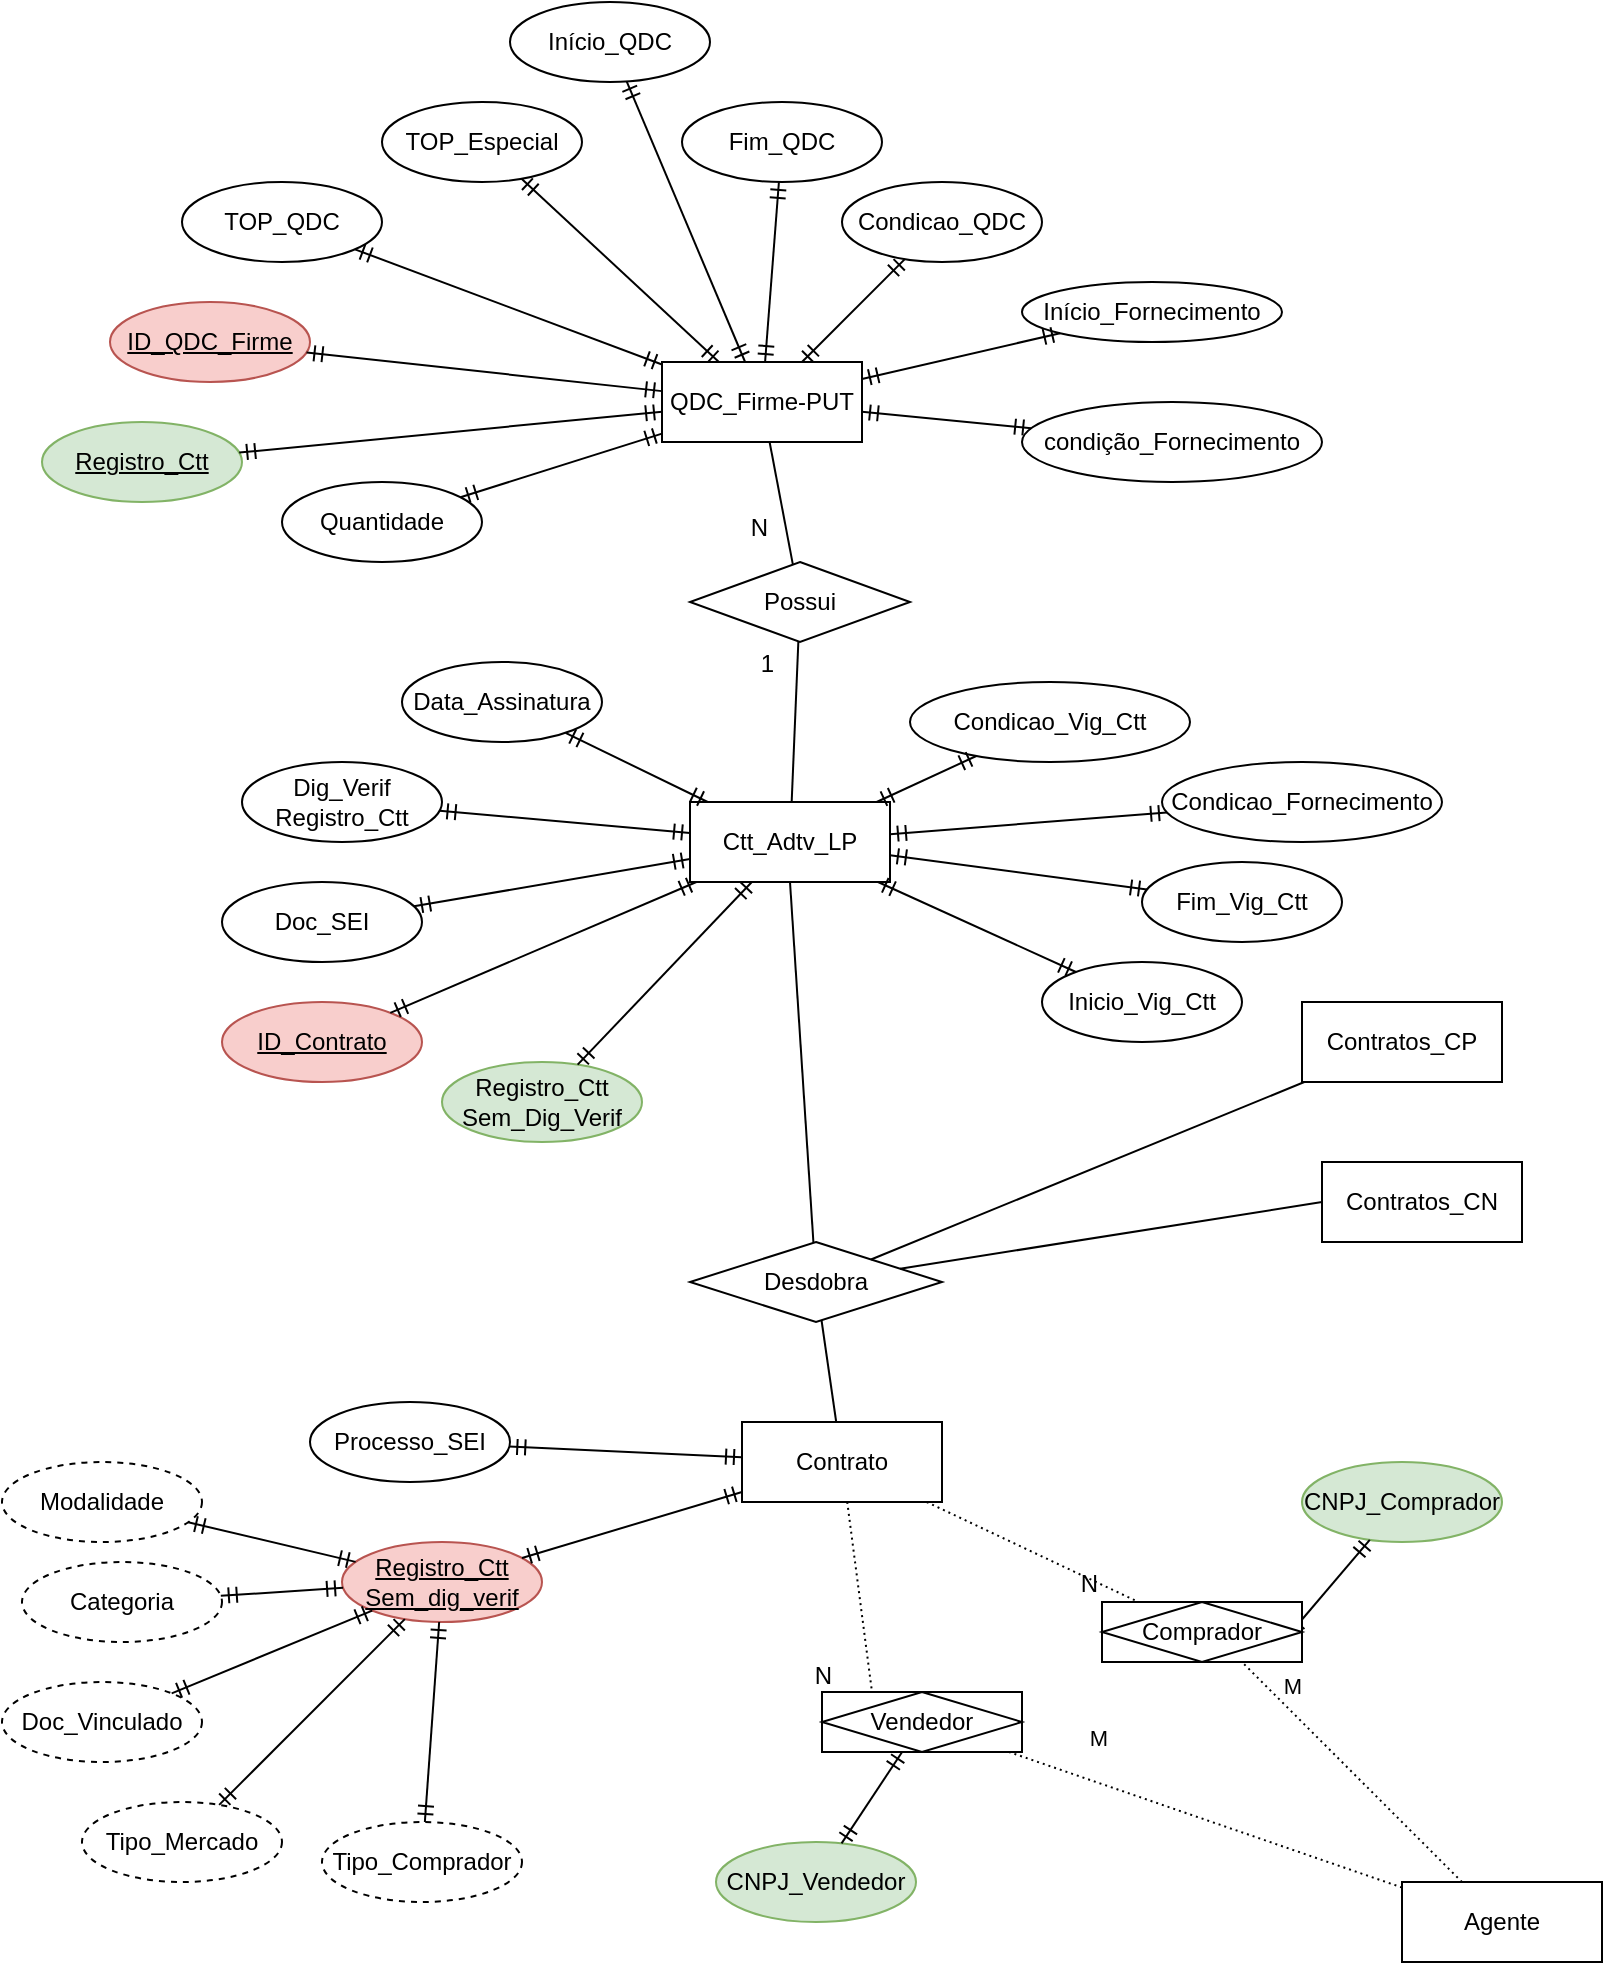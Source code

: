 <mxfile version="18.0.2" type="github">
  <diagram id="z1BtHYFctcjBthbJJMaT" name="Page-1">
    <mxGraphModel dx="1422" dy="762" grid="1" gridSize="10" guides="1" tooltips="1" connect="1" arrows="1" fold="1" page="1" pageScale="1" pageWidth="827" pageHeight="1169" math="0" shadow="0">
      <root>
        <mxCell id="0" />
        <mxCell id="1" parent="0" />
        <mxCell id="Wu606X-JvPXH9mhJWYIT-1" value="Agente" style="whiteSpace=wrap;html=1;align=center;" parent="1" vertex="1">
          <mxGeometry x="710" y="1100" width="100" height="40" as="geometry" />
        </mxCell>
        <mxCell id="Wu606X-JvPXH9mhJWYIT-5" value="M" style="endArrow=none;html=1;rounded=0;dashed=1;dashPattern=1 2;entryX=0.66;entryY=0.867;entryDx=0;entryDy=0;entryPerimeter=0;" parent="1" source="Wu606X-JvPXH9mhJWYIT-1" target="yKtcP5rsoNFj0mbVy7FB-18" edge="1">
          <mxGeometry x="0.615" y="-9" relative="1" as="geometry">
            <mxPoint x="330" y="790" as="sourcePoint" />
            <mxPoint x="690" y="1040" as="targetPoint" />
            <mxPoint x="1" as="offset" />
          </mxGeometry>
        </mxCell>
        <mxCell id="Wu606X-JvPXH9mhJWYIT-7" value="" style="endArrow=none;html=1;rounded=0;dashed=1;dashPattern=1 2;" parent="1" source="yKtcP5rsoNFj0mbVy7FB-27" target="yKtcP5rsoNFj0mbVy7FB-18" edge="1">
          <mxGeometry relative="1" as="geometry">
            <mxPoint x="490" y="870" as="sourcePoint" />
            <mxPoint x="600" y="1000" as="targetPoint" />
          </mxGeometry>
        </mxCell>
        <mxCell id="Wu606X-JvPXH9mhJWYIT-8" value="N" style="resizable=0;html=1;align=right;verticalAlign=bottom;" parent="Wu606X-JvPXH9mhJWYIT-7" connectable="0" vertex="1">
          <mxGeometry x="1" relative="1" as="geometry">
            <mxPoint x="-20" as="offset" />
          </mxGeometry>
        </mxCell>
        <mxCell id="Wu606X-JvPXH9mhJWYIT-9" value="Ctt_Adtv_LP" style="whiteSpace=wrap;html=1;align=center;" parent="1" vertex="1">
          <mxGeometry x="354" y="560" width="100" height="40" as="geometry" />
        </mxCell>
        <mxCell id="Wu606X-JvPXH9mhJWYIT-10" value="Contratos_CP" style="whiteSpace=wrap;html=1;align=center;" parent="1" vertex="1">
          <mxGeometry x="660" y="660" width="100" height="40" as="geometry" />
        </mxCell>
        <mxCell id="Wu606X-JvPXH9mhJWYIT-11" value="Contratos_CN" style="whiteSpace=wrap;html=1;align=center;" parent="1" vertex="1">
          <mxGeometry x="670" y="740" width="100" height="40" as="geometry" />
        </mxCell>
        <mxCell id="Wu606X-JvPXH9mhJWYIT-16" value="CNPJ_Comprador" style="ellipse;whiteSpace=wrap;html=1;align=center;fillColor=#d5e8d4;strokeColor=#82b366;" parent="1" vertex="1">
          <mxGeometry x="660" y="890" width="100" height="40" as="geometry" />
        </mxCell>
        <mxCell id="Wu606X-JvPXH9mhJWYIT-18" value="CNPJ_Vendedor" style="ellipse;whiteSpace=wrap;html=1;align=center;fillColor=#d5e8d4;strokeColor=#82b366;" parent="1" vertex="1">
          <mxGeometry x="367" y="1080" width="100" height="40" as="geometry" />
        </mxCell>
        <mxCell id="Wu606X-JvPXH9mhJWYIT-19" value="" style="fontSize=12;html=1;endArrow=ERmandOne;startArrow=ERmandOne;rounded=0;entryX=0.93;entryY=0.567;entryDx=0;entryDy=0;entryPerimeter=0;" parent="1" source="Wu606X-JvPXH9mhJWYIT-16" target="yKtcP5rsoNFj0mbVy7FB-18" edge="1">
          <mxGeometry width="100" height="100" relative="1" as="geometry">
            <mxPoint x="360" y="840" as="sourcePoint" />
            <mxPoint x="100" y="1050" as="targetPoint" />
          </mxGeometry>
        </mxCell>
        <mxCell id="Wu606X-JvPXH9mhJWYIT-20" value="" style="fontSize=12;html=1;endArrow=ERmandOne;startArrow=ERmandOne;rounded=0;" parent="1" source="Wu606X-JvPXH9mhJWYIT-18" target="yKtcP5rsoNFj0mbVy7FB-11" edge="1">
          <mxGeometry width="100" height="100" relative="1" as="geometry">
            <mxPoint x="300.422" y="864.128" as="sourcePoint" />
            <mxPoint x="237.5" y="1060" as="targetPoint" />
            <Array as="points" />
          </mxGeometry>
        </mxCell>
        <mxCell id="Wu606X-JvPXH9mhJWYIT-21" value="Processo_SEI" style="ellipse;whiteSpace=wrap;html=1;align=center;" parent="1" vertex="1">
          <mxGeometry x="164" y="860" width="100" height="40" as="geometry" />
        </mxCell>
        <mxCell id="Wu606X-JvPXH9mhJWYIT-22" value="Doc_SEI" style="ellipse;whiteSpace=wrap;html=1;align=center;" parent="1" vertex="1">
          <mxGeometry x="120" y="600" width="100" height="40" as="geometry" />
        </mxCell>
        <mxCell id="Wu606X-JvPXH9mhJWYIT-23" value="Inicio_Vig_Ctt" style="ellipse;whiteSpace=wrap;html=1;align=center;" parent="1" vertex="1">
          <mxGeometry x="530" y="640" width="100" height="40" as="geometry" />
        </mxCell>
        <mxCell id="Wu606X-JvPXH9mhJWYIT-24" value="Fim_Vig_Ctt" style="ellipse;whiteSpace=wrap;html=1;align=center;" parent="1" vertex="1">
          <mxGeometry x="580" y="590" width="100" height="40" as="geometry" />
        </mxCell>
        <mxCell id="Wu606X-JvPXH9mhJWYIT-26" value="Registro_Ctt Sem_dig_verif" style="ellipse;whiteSpace=wrap;html=1;align=center;fontStyle=4;fillColor=#f8cecc;strokeColor=#b85450;" parent="1" vertex="1">
          <mxGeometry x="180" y="930" width="100" height="40" as="geometry" />
        </mxCell>
        <mxCell id="Wu606X-JvPXH9mhJWYIT-27" value="Doc_Vinculado" style="ellipse;whiteSpace=wrap;html=1;align=center;dashed=1;" parent="1" vertex="1">
          <mxGeometry x="10" y="1000" width="100" height="40" as="geometry" />
        </mxCell>
        <mxCell id="Wu606X-JvPXH9mhJWYIT-28" value="Categoria" style="ellipse;whiteSpace=wrap;html=1;align=center;dashed=1;" parent="1" vertex="1">
          <mxGeometry x="20" y="940" width="100" height="40" as="geometry" />
        </mxCell>
        <mxCell id="Wu606X-JvPXH9mhJWYIT-29" value="Modalidade" style="ellipse;whiteSpace=wrap;html=1;align=center;dashed=1;" parent="1" vertex="1">
          <mxGeometry x="10" y="890" width="100" height="40" as="geometry" />
        </mxCell>
        <mxCell id="Wu606X-JvPXH9mhJWYIT-30" value="Tipo_Mercado" style="ellipse;whiteSpace=wrap;html=1;align=center;dashed=1;" parent="1" vertex="1">
          <mxGeometry x="50" y="1060" width="100" height="40" as="geometry" />
        </mxCell>
        <mxCell id="Wu606X-JvPXH9mhJWYIT-31" value="Tipo_Comprador" style="ellipse;whiteSpace=wrap;html=1;align=center;dashed=1;" parent="1" vertex="1">
          <mxGeometry x="170" y="1070" width="100" height="40" as="geometry" />
        </mxCell>
        <mxCell id="Wu606X-JvPXH9mhJWYIT-32" value="" style="fontSize=12;html=1;endArrow=ERmandOne;startArrow=ERmandOne;rounded=0;" parent="1" source="Wu606X-JvPXH9mhJWYIT-26" target="Wu606X-JvPXH9mhJWYIT-31" edge="1">
          <mxGeometry width="100" height="100" relative="1" as="geometry">
            <mxPoint x="360" y="840" as="sourcePoint" />
            <mxPoint x="460" y="740" as="targetPoint" />
          </mxGeometry>
        </mxCell>
        <mxCell id="Wu606X-JvPXH9mhJWYIT-34" value="" style="fontSize=12;html=1;endArrow=ERmandOne;startArrow=ERmandOne;rounded=0;" parent="1" source="Wu606X-JvPXH9mhJWYIT-26" target="Wu606X-JvPXH9mhJWYIT-27" edge="1">
          <mxGeometry width="100" height="100" relative="1" as="geometry">
            <mxPoint x="144.379" y="701.001" as="sourcePoint" />
            <mxPoint x="85.552" y="629.008" as="targetPoint" />
          </mxGeometry>
        </mxCell>
        <mxCell id="Wu606X-JvPXH9mhJWYIT-35" value="" style="fontSize=12;html=1;endArrow=ERmandOne;startArrow=ERmandOne;rounded=0;" parent="1" source="Wu606X-JvPXH9mhJWYIT-26" target="Wu606X-JvPXH9mhJWYIT-28" edge="1">
          <mxGeometry width="100" height="100" relative="1" as="geometry">
            <mxPoint x="154.379" y="711.001" as="sourcePoint" />
            <mxPoint x="95.552" y="639.008" as="targetPoint" />
          </mxGeometry>
        </mxCell>
        <mxCell id="Wu606X-JvPXH9mhJWYIT-36" value="" style="fontSize=12;html=1;endArrow=ERmandOne;startArrow=ERmandOne;rounded=0;" parent="1" source="Wu606X-JvPXH9mhJWYIT-26" target="Wu606X-JvPXH9mhJWYIT-29" edge="1">
          <mxGeometry width="100" height="100" relative="1" as="geometry">
            <mxPoint x="164.379" y="721.001" as="sourcePoint" />
            <mxPoint x="105.552" y="649.008" as="targetPoint" />
          </mxGeometry>
        </mxCell>
        <mxCell id="Wu606X-JvPXH9mhJWYIT-37" value="" style="fontSize=12;html=1;endArrow=ERmandOne;startArrow=ERmandOne;rounded=0;" parent="1" source="Wu606X-JvPXH9mhJWYIT-26" target="Wu606X-JvPXH9mhJWYIT-30" edge="1">
          <mxGeometry width="100" height="100" relative="1" as="geometry">
            <mxPoint x="174.379" y="731.001" as="sourcePoint" />
            <mxPoint x="115.552" y="659.008" as="targetPoint" />
          </mxGeometry>
        </mxCell>
        <mxCell id="Wu606X-JvPXH9mhJWYIT-38" value="" style="fontSize=12;html=1;endArrow=ERmandOne;startArrow=ERmandOne;rounded=0;" parent="1" source="yKtcP5rsoNFj0mbVy7FB-27" target="Wu606X-JvPXH9mhJWYIT-26" edge="1">
          <mxGeometry width="100" height="100" relative="1" as="geometry">
            <mxPoint x="184.379" y="741.001" as="sourcePoint" />
            <mxPoint x="125.552" y="669.008" as="targetPoint" />
          </mxGeometry>
        </mxCell>
        <mxCell id="Wu606X-JvPXH9mhJWYIT-39" value="" style="fontSize=12;html=1;endArrow=ERmandOne;startArrow=ERmandOne;rounded=0;" parent="1" source="Wu606X-JvPXH9mhJWYIT-9" target="Wu606X-JvPXH9mhJWYIT-22" edge="1">
          <mxGeometry width="100" height="100" relative="1" as="geometry">
            <mxPoint x="194.379" y="751.001" as="sourcePoint" />
            <mxPoint x="135.552" y="679.008" as="targetPoint" />
          </mxGeometry>
        </mxCell>
        <mxCell id="Wu606X-JvPXH9mhJWYIT-40" value="" style="fontSize=12;html=1;endArrow=ERmandOne;startArrow=ERmandOne;rounded=0;" parent="1" source="yKtcP5rsoNFj0mbVy7FB-27" target="Wu606X-JvPXH9mhJWYIT-21" edge="1">
          <mxGeometry width="100" height="100" relative="1" as="geometry">
            <mxPoint x="204.379" y="761.001" as="sourcePoint" />
            <mxPoint x="145.552" y="689.008" as="targetPoint" />
          </mxGeometry>
        </mxCell>
        <mxCell id="B5VpAisv19EWvOKmCL3L-1" value="Data_Assinatura" style="ellipse;whiteSpace=wrap;html=1;align=center;" parent="1" vertex="1">
          <mxGeometry x="210" y="490" width="100" height="40" as="geometry" />
        </mxCell>
        <mxCell id="B5VpAisv19EWvOKmCL3L-2" value="" style="fontSize=12;html=1;endArrow=ERmandOne;startArrow=ERmandOne;rounded=0;" parent="1" source="Wu606X-JvPXH9mhJWYIT-9" target="B5VpAisv19EWvOKmCL3L-1" edge="1">
          <mxGeometry width="100" height="100" relative="1" as="geometry">
            <mxPoint x="360" y="840" as="sourcePoint" />
            <mxPoint x="460" y="740" as="targetPoint" />
          </mxGeometry>
        </mxCell>
        <mxCell id="B5VpAisv19EWvOKmCL3L-3" value="Possui" style="shape=rhombus;perimeter=rhombusPerimeter;whiteSpace=wrap;html=1;align=center;" parent="1" vertex="1">
          <mxGeometry x="354" y="440" width="110" height="40" as="geometry" />
        </mxCell>
        <mxCell id="B5VpAisv19EWvOKmCL3L-4" value="QDC_Firme-PUT" style="whiteSpace=wrap;html=1;align=center;" parent="1" vertex="1">
          <mxGeometry x="340" y="340" width="100" height="40" as="geometry" />
        </mxCell>
        <mxCell id="B5VpAisv19EWvOKmCL3L-6" value="" style="fontSize=12;html=1;endArrow=ERmandOne;startArrow=ERmandOne;rounded=0;" parent="1" source="Wu606X-JvPXH9mhJWYIT-23" target="Wu606X-JvPXH9mhJWYIT-9" edge="1">
          <mxGeometry width="100" height="100" relative="1" as="geometry">
            <mxPoint x="306.095" y="921.065" as="sourcePoint" />
            <mxPoint x="392.857" y="820" as="targetPoint" />
          </mxGeometry>
        </mxCell>
        <mxCell id="B5VpAisv19EWvOKmCL3L-7" value="" style="fontSize=12;html=1;endArrow=ERmandOne;startArrow=ERmandOne;rounded=0;" parent="1" source="Wu606X-JvPXH9mhJWYIT-24" target="Wu606X-JvPXH9mhJWYIT-9" edge="1">
          <mxGeometry width="100" height="100" relative="1" as="geometry">
            <mxPoint x="316.095" y="931.065" as="sourcePoint" />
            <mxPoint x="402.857" y="830" as="targetPoint" />
          </mxGeometry>
        </mxCell>
        <mxCell id="B5VpAisv19EWvOKmCL3L-8" value="" style="endArrow=none;html=1;rounded=0;" parent="1" source="Wu606X-JvPXH9mhJWYIT-9" target="B5VpAisv19EWvOKmCL3L-3" edge="1">
          <mxGeometry relative="1" as="geometry">
            <mxPoint x="330" y="790" as="sourcePoint" />
            <mxPoint x="490" y="790" as="targetPoint" />
          </mxGeometry>
        </mxCell>
        <mxCell id="B5VpAisv19EWvOKmCL3L-9" value="1" style="resizable=0;html=1;align=right;verticalAlign=bottom;" parent="B5VpAisv19EWvOKmCL3L-8" connectable="0" vertex="1">
          <mxGeometry x="1" relative="1" as="geometry">
            <mxPoint x="-12" y="20" as="offset" />
          </mxGeometry>
        </mxCell>
        <mxCell id="B5VpAisv19EWvOKmCL3L-10" value="Quantidade" style="ellipse;whiteSpace=wrap;html=1;align=center;" parent="1" vertex="1">
          <mxGeometry x="150" y="400" width="100" height="40" as="geometry" />
        </mxCell>
        <mxCell id="B5VpAisv19EWvOKmCL3L-11" value="Registro_Ctt" style="ellipse;whiteSpace=wrap;html=1;align=center;fontStyle=4;fillColor=#d5e8d4;strokeColor=#82b366;" parent="1" vertex="1">
          <mxGeometry x="30" y="370" width="100" height="40" as="geometry" />
        </mxCell>
        <mxCell id="B5VpAisv19EWvOKmCL3L-12" value="" style="fontSize=12;html=1;endArrow=ERmandOne;startArrow=ERmandOne;rounded=0;" parent="1" source="B5VpAisv19EWvOKmCL3L-4" target="B5VpAisv19EWvOKmCL3L-11" edge="1">
          <mxGeometry width="100" height="100" relative="1" as="geometry">
            <mxPoint x="360" y="640" as="sourcePoint" />
            <mxPoint x="460" y="540" as="targetPoint" />
          </mxGeometry>
        </mxCell>
        <mxCell id="B5VpAisv19EWvOKmCL3L-13" value="" style="endArrow=none;html=1;rounded=0;" parent="1" source="B5VpAisv19EWvOKmCL3L-4" target="B5VpAisv19EWvOKmCL3L-3" edge="1">
          <mxGeometry relative="1" as="geometry">
            <mxPoint x="330" y="590" as="sourcePoint" />
            <mxPoint x="490" y="590" as="targetPoint" />
          </mxGeometry>
        </mxCell>
        <mxCell id="B5VpAisv19EWvOKmCL3L-14" value="N" style="resizable=0;html=1;align=right;verticalAlign=bottom;" parent="B5VpAisv19EWvOKmCL3L-13" connectable="0" vertex="1">
          <mxGeometry x="1" relative="1" as="geometry">
            <mxPoint x="-12" y="-10" as="offset" />
          </mxGeometry>
        </mxCell>
        <mxCell id="B5VpAisv19EWvOKmCL3L-16" value="Início_QDC" style="ellipse;whiteSpace=wrap;html=1;align=center;" parent="1" vertex="1">
          <mxGeometry x="264" y="160" width="100" height="40" as="geometry" />
        </mxCell>
        <mxCell id="B5VpAisv19EWvOKmCL3L-17" value="Fim_QDC" style="ellipse;whiteSpace=wrap;html=1;align=center;" parent="1" vertex="1">
          <mxGeometry x="350" y="210" width="100" height="40" as="geometry" />
        </mxCell>
        <mxCell id="B5VpAisv19EWvOKmCL3L-19" value="" style="fontSize=12;html=1;endArrow=ERmandOne;startArrow=ERmandOne;rounded=0;" parent="1" source="B5VpAisv19EWvOKmCL3L-4" target="B5VpAisv19EWvOKmCL3L-10" edge="1">
          <mxGeometry width="100" height="100" relative="1" as="geometry">
            <mxPoint x="410" y="520" as="sourcePoint" />
            <mxPoint x="315.725" y="457.15" as="targetPoint" />
          </mxGeometry>
        </mxCell>
        <mxCell id="B5VpAisv19EWvOKmCL3L-20" value="" style="fontSize=12;html=1;endArrow=ERmandOne;startArrow=ERmandOne;rounded=0;" parent="1" source="B5VpAisv19EWvOKmCL3L-4" target="B5VpAisv19EWvOKmCL3L-16" edge="1">
          <mxGeometry width="100" height="100" relative="1" as="geometry">
            <mxPoint x="420" y="530" as="sourcePoint" />
            <mxPoint x="325.725" y="467.15" as="targetPoint" />
          </mxGeometry>
        </mxCell>
        <mxCell id="B5VpAisv19EWvOKmCL3L-21" value="" style="fontSize=12;html=1;endArrow=ERmandOne;startArrow=ERmandOne;rounded=0;" parent="1" source="B5VpAisv19EWvOKmCL3L-4" target="B5VpAisv19EWvOKmCL3L-17" edge="1">
          <mxGeometry width="100" height="100" relative="1" as="geometry">
            <mxPoint x="430" y="540" as="sourcePoint" />
            <mxPoint x="335.725" y="477.15" as="targetPoint" />
          </mxGeometry>
        </mxCell>
        <mxCell id="yKtcP5rsoNFj0mbVy7FB-1" value="ID_QDC_Firme" style="ellipse;whiteSpace=wrap;html=1;align=center;fontStyle=4;fillColor=#f8cecc;strokeColor=#b85450;" parent="1" vertex="1">
          <mxGeometry x="64" y="310" width="100" height="40" as="geometry" />
        </mxCell>
        <mxCell id="yKtcP5rsoNFj0mbVy7FB-3" value="TOP_QDC" style="ellipse;whiteSpace=wrap;html=1;align=center;" parent="1" vertex="1">
          <mxGeometry x="100" y="250" width="100" height="40" as="geometry" />
        </mxCell>
        <mxCell id="yKtcP5rsoNFj0mbVy7FB-4" value="TOP_Especial" style="ellipse;whiteSpace=wrap;html=1;align=center;" parent="1" vertex="1">
          <mxGeometry x="200" y="210" width="100" height="40" as="geometry" />
        </mxCell>
        <mxCell id="yKtcP5rsoNFj0mbVy7FB-5" value="" style="fontSize=12;html=1;endArrow=ERmandOne;startArrow=ERmandOne;rounded=0;" parent="1" source="B5VpAisv19EWvOKmCL3L-4" target="yKtcP5rsoNFj0mbVy7FB-1" edge="1">
          <mxGeometry width="100" height="100" relative="1" as="geometry">
            <mxPoint x="420" y="520" as="sourcePoint" />
            <mxPoint x="237.459" y="416.714" as="targetPoint" />
          </mxGeometry>
        </mxCell>
        <mxCell id="yKtcP5rsoNFj0mbVy7FB-7" value="" style="fontSize=12;html=1;endArrow=ERmandOne;startArrow=ERmandOne;rounded=0;" parent="1" source="B5VpAisv19EWvOKmCL3L-4" target="yKtcP5rsoNFj0mbVy7FB-3" edge="1">
          <mxGeometry width="100" height="100" relative="1" as="geometry">
            <mxPoint x="417" y="520" as="sourcePoint" />
            <mxPoint x="230.895" y="358.17" as="targetPoint" />
          </mxGeometry>
        </mxCell>
        <mxCell id="yKtcP5rsoNFj0mbVy7FB-8" value="" style="fontSize=12;html=1;endArrow=ERmandOne;startArrow=ERmandOne;rounded=0;" parent="1" source="B5VpAisv19EWvOKmCL3L-4" target="yKtcP5rsoNFj0mbVy7FB-4" edge="1">
          <mxGeometry width="100" height="100" relative="1" as="geometry">
            <mxPoint x="427" y="530" as="sourcePoint" />
            <mxPoint x="240.895" y="368.17" as="targetPoint" />
          </mxGeometry>
        </mxCell>
        <mxCell id="yKtcP5rsoNFj0mbVy7FB-9" value="Condicao_QDC" style="ellipse;whiteSpace=wrap;html=1;align=center;" parent="1" vertex="1">
          <mxGeometry x="430" y="250" width="100" height="40" as="geometry" />
        </mxCell>
        <mxCell id="yKtcP5rsoNFj0mbVy7FB-10" value="" style="fontSize=12;html=1;endArrow=ERmandOne;startArrow=ERmandOne;rounded=0;" parent="1" source="B5VpAisv19EWvOKmCL3L-4" target="yKtcP5rsoNFj0mbVy7FB-9" edge="1">
          <mxGeometry width="100" height="100" relative="1" as="geometry">
            <mxPoint x="437" y="540" as="sourcePoint" />
            <mxPoint x="250.895" y="378.17" as="targetPoint" />
          </mxGeometry>
        </mxCell>
        <mxCell id="yKtcP5rsoNFj0mbVy7FB-11" value="Vendedor" style="shape=associativeEntity;whiteSpace=wrap;html=1;align=center;" parent="1" vertex="1">
          <mxGeometry x="420" y="1005" width="100" height="30" as="geometry" />
        </mxCell>
        <mxCell id="yKtcP5rsoNFj0mbVy7FB-18" value="Comprador" style="shape=associativeEntity;whiteSpace=wrap;html=1;align=center;" parent="1" vertex="1">
          <mxGeometry x="560" y="960" width="100" height="30" as="geometry" />
        </mxCell>
        <mxCell id="yKtcP5rsoNFj0mbVy7FB-23" value="Condicao_Fornecimento" style="ellipse;whiteSpace=wrap;html=1;align=center;" parent="1" vertex="1">
          <mxGeometry x="590" y="540" width="140" height="40" as="geometry" />
        </mxCell>
        <mxCell id="yKtcP5rsoNFj0mbVy7FB-24" value="" style="fontSize=12;html=1;endArrow=ERmandOne;startArrow=ERmandOne;rounded=0;" parent="1" source="Wu606X-JvPXH9mhJWYIT-9" target="yKtcP5rsoNFj0mbVy7FB-23" edge="1">
          <mxGeometry width="100" height="100" relative="1" as="geometry">
            <mxPoint x="430" y="770" as="sourcePoint" />
            <mxPoint x="201.958" y="829.122" as="targetPoint" />
          </mxGeometry>
        </mxCell>
        <mxCell id="yKtcP5rsoNFj0mbVy7FB-25" value="Condicao_Vig_Ctt" style="ellipse;whiteSpace=wrap;html=1;align=center;" parent="1" vertex="1">
          <mxGeometry x="464" y="500" width="140" height="40" as="geometry" />
        </mxCell>
        <mxCell id="yKtcP5rsoNFj0mbVy7FB-26" value="" style="fontSize=12;html=1;endArrow=ERmandOne;startArrow=ERmandOne;rounded=0;" parent="1" source="Wu606X-JvPXH9mhJWYIT-9" target="yKtcP5rsoNFj0mbVy7FB-25" edge="1">
          <mxGeometry width="100" height="100" relative="1" as="geometry">
            <mxPoint x="430" y="745.294" as="sourcePoint" />
            <mxPoint x="350.283" y="721.848" as="targetPoint" />
          </mxGeometry>
        </mxCell>
        <mxCell id="yKtcP5rsoNFj0mbVy7FB-27" value="Contrato" style="whiteSpace=wrap;html=1;align=center;" parent="1" vertex="1">
          <mxGeometry x="380" y="870" width="100" height="40" as="geometry" />
        </mxCell>
        <mxCell id="yKtcP5rsoNFj0mbVy7FB-31" value="Dig_Verif Registro_Ctt" style="ellipse;whiteSpace=wrap;html=1;align=center;" parent="1" vertex="1">
          <mxGeometry x="130" y="540" width="100" height="40" as="geometry" />
        </mxCell>
        <mxCell id="yKtcP5rsoNFj0mbVy7FB-32" value="" style="fontSize=12;html=1;endArrow=ERmandOne;startArrow=ERmandOne;rounded=0;" parent="1" source="Wu606X-JvPXH9mhJWYIT-9" target="yKtcP5rsoNFj0mbVy7FB-31" edge="1">
          <mxGeometry width="100" height="100" relative="1" as="geometry">
            <mxPoint x="374" y="780" as="sourcePoint" />
            <mxPoint x="210" y="780" as="targetPoint" />
          </mxGeometry>
        </mxCell>
        <mxCell id="yKtcP5rsoNFj0mbVy7FB-33" value="Desdobra" style="shape=rhombus;perimeter=rhombusPerimeter;whiteSpace=wrap;html=1;align=center;" parent="1" vertex="1">
          <mxGeometry x="354" y="780" width="126" height="40" as="geometry" />
        </mxCell>
        <mxCell id="yKtcP5rsoNFj0mbVy7FB-34" value="" style="endArrow=none;html=1;rounded=0;exitX=0.5;exitY=1;exitDx=0;exitDy=0;" parent="1" source="Wu606X-JvPXH9mhJWYIT-9" target="yKtcP5rsoNFj0mbVy7FB-33" edge="1">
          <mxGeometry relative="1" as="geometry">
            <mxPoint x="330" y="800" as="sourcePoint" />
            <mxPoint x="490" y="800" as="targetPoint" />
          </mxGeometry>
        </mxCell>
        <mxCell id="yKtcP5rsoNFj0mbVy7FB-35" value="" style="endArrow=none;html=1;rounded=0;" parent="1" source="yKtcP5rsoNFj0mbVy7FB-27" target="yKtcP5rsoNFj0mbVy7FB-33" edge="1">
          <mxGeometry relative="1" as="geometry">
            <mxPoint x="424" y="800" as="sourcePoint" />
            <mxPoint x="450" y="850" as="targetPoint" />
          </mxGeometry>
        </mxCell>
        <mxCell id="yKtcP5rsoNFj0mbVy7FB-36" value="" style="endArrow=none;html=1;rounded=0;" parent="1" source="Wu606X-JvPXH9mhJWYIT-10" target="yKtcP5rsoNFj0mbVy7FB-33" edge="1">
          <mxGeometry relative="1" as="geometry">
            <mxPoint x="460" y="890" as="sourcePoint" />
            <mxPoint x="460" y="860" as="targetPoint" />
          </mxGeometry>
        </mxCell>
        <mxCell id="yKtcP5rsoNFj0mbVy7FB-37" value="" style="endArrow=none;html=1;rounded=0;exitX=0;exitY=0.5;exitDx=0;exitDy=0;" parent="1" source="Wu606X-JvPXH9mhJWYIT-11" target="yKtcP5rsoNFj0mbVy7FB-33" edge="1">
          <mxGeometry relative="1" as="geometry">
            <mxPoint x="710" y="873.266" as="sourcePoint" />
            <mxPoint x="507.234" y="845.957" as="targetPoint" />
          </mxGeometry>
        </mxCell>
        <mxCell id="yKtcP5rsoNFj0mbVy7FB-39" value="ID_Contrato" style="ellipse;whiteSpace=wrap;html=1;align=center;fontStyle=4;fillColor=#f8cecc;strokeColor=#b85450;" parent="1" vertex="1">
          <mxGeometry x="120" y="660" width="100" height="40" as="geometry" />
        </mxCell>
        <mxCell id="yKtcP5rsoNFj0mbVy7FB-40" value="" style="fontSize=12;html=1;endArrow=ERmandOne;startArrow=ERmandOne;rounded=0;" parent="1" source="Wu606X-JvPXH9mhJWYIT-9" target="yKtcP5rsoNFj0mbVy7FB-39" edge="1">
          <mxGeometry width="100" height="100" relative="1" as="geometry">
            <mxPoint x="374" y="790" as="sourcePoint" />
            <mxPoint x="274" y="790" as="targetPoint" />
          </mxGeometry>
        </mxCell>
        <mxCell id="yKtcP5rsoNFj0mbVy7FB-43" value="Registro_Ctt Sem_Dig_Verif" style="ellipse;whiteSpace=wrap;html=1;align=center;fillColor=#d5e8d4;strokeColor=#82b366;" parent="1" vertex="1">
          <mxGeometry x="230" y="690" width="100" height="40" as="geometry" />
        </mxCell>
        <mxCell id="yKtcP5rsoNFj0mbVy7FB-44" value="" style="fontSize=12;html=1;endArrow=ERmandOne;startArrow=ERmandOne;rounded=0;" parent="1" source="Wu606X-JvPXH9mhJWYIT-9" target="yKtcP5rsoNFj0mbVy7FB-43" edge="1">
          <mxGeometry width="100" height="100" relative="1" as="geometry">
            <mxPoint x="374" y="787.353" as="sourcePoint" />
            <mxPoint x="266.929" y="803.099" as="targetPoint" />
          </mxGeometry>
        </mxCell>
        <mxCell id="9fGH4mzginfkWkkIItq5-1" value="" style="endArrow=none;html=1;rounded=0;dashed=1;dashPattern=1 2;entryX=0.25;entryY=0;entryDx=0;entryDy=0;" edge="1" parent="1" source="yKtcP5rsoNFj0mbVy7FB-27" target="yKtcP5rsoNFj0mbVy7FB-11">
          <mxGeometry relative="1" as="geometry">
            <mxPoint x="480.003" y="970" as="sourcePoint" />
            <mxPoint x="572.86" y="1020" as="targetPoint" />
          </mxGeometry>
        </mxCell>
        <mxCell id="9fGH4mzginfkWkkIItq5-2" value="N" style="resizable=0;html=1;align=right;verticalAlign=bottom;" connectable="0" vertex="1" parent="9fGH4mzginfkWkkIItq5-1">
          <mxGeometry x="1" relative="1" as="geometry">
            <mxPoint x="-20" as="offset" />
          </mxGeometry>
        </mxCell>
        <mxCell id="9fGH4mzginfkWkkIItq5-3" value="M" style="endArrow=none;html=1;rounded=0;dashed=1;dashPattern=1 2;" edge="1" parent="1" source="Wu606X-JvPXH9mhJWYIT-1" target="yKtcP5rsoNFj0mbVy7FB-11">
          <mxGeometry x="0.623" y="-21" relative="1" as="geometry">
            <mxPoint x="640" y="1140" as="sourcePoint" />
            <mxPoint x="587.5" y="1080" as="targetPoint" />
            <mxPoint as="offset" />
          </mxGeometry>
        </mxCell>
        <mxCell id="9fGH4mzginfkWkkIItq5-5" value="Início_Fornecimento" style="ellipse;whiteSpace=wrap;html=1;align=center;" vertex="1" parent="1">
          <mxGeometry x="520" y="300" width="130" height="30" as="geometry" />
        </mxCell>
        <mxCell id="9fGH4mzginfkWkkIItq5-7" value="condição_Fornecimento" style="ellipse;whiteSpace=wrap;html=1;align=center;" vertex="1" parent="1">
          <mxGeometry x="520" y="360" width="150" height="40" as="geometry" />
        </mxCell>
        <mxCell id="9fGH4mzginfkWkkIItq5-8" value="" style="fontSize=12;html=1;endArrow=ERmandOne;startArrow=ERmandOne;rounded=0;" edge="1" parent="1" source="B5VpAisv19EWvOKmCL3L-4" target="9fGH4mzginfkWkkIItq5-5">
          <mxGeometry width="100" height="100" relative="1" as="geometry">
            <mxPoint x="360" y="440" as="sourcePoint" />
            <mxPoint x="460" y="340" as="targetPoint" />
          </mxGeometry>
        </mxCell>
        <mxCell id="9fGH4mzginfkWkkIItq5-9" value="" style="fontSize=12;html=1;endArrow=ERmandOne;startArrow=ERmandOne;rounded=0;" edge="1" parent="1" source="B5VpAisv19EWvOKmCL3L-4" target="9fGH4mzginfkWkkIItq5-7">
          <mxGeometry width="100" height="100" relative="1" as="geometry">
            <mxPoint x="450" y="358.462" as="sourcePoint" />
            <mxPoint x="549.038" y="335.607" as="targetPoint" />
          </mxGeometry>
        </mxCell>
      </root>
    </mxGraphModel>
  </diagram>
</mxfile>
